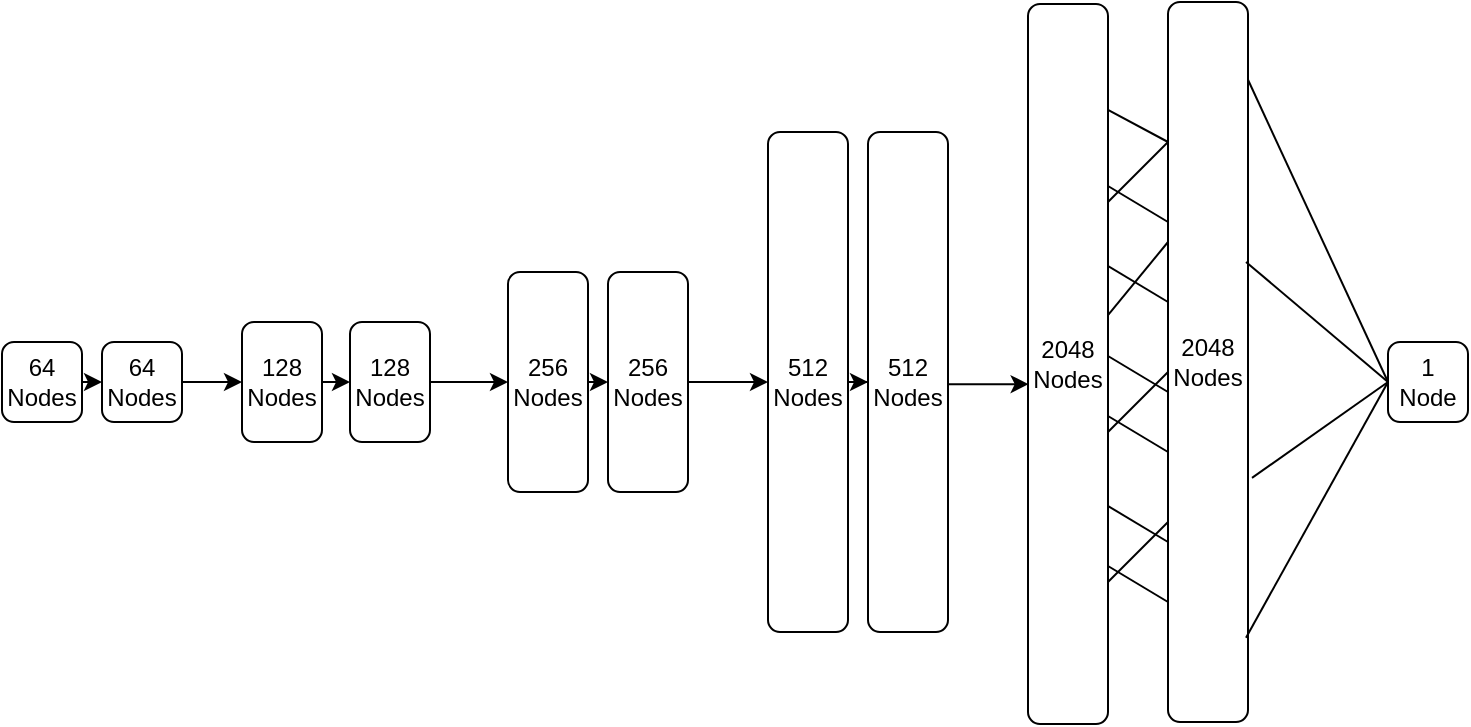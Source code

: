 <mxfile version="10.6.7" type="device"><diagram id="R26R8lnzcOoFzEOd28VG" name="CNN"><mxGraphModel dx="918" dy="533" grid="1" gridSize="10" guides="1" tooltips="1" connect="1" arrows="1" fold="1" page="1" pageScale="1" pageWidth="1400" pageHeight="850" math="0" shadow="0"><root><mxCell id="0spsk4K5GdS0sQXm7RX8-0"/><mxCell id="0spsk4K5GdS0sQXm7RX8-1" parent="0spsk4K5GdS0sQXm7RX8-0"/><mxCell id="tY8rYCEy5iYtu50YBU7p-39" style="edgeStyle=orthogonalEdgeStyle;rounded=0;orthogonalLoop=1;jettySize=auto;html=1;exitX=1;exitY=0.5;exitDx=0;exitDy=0;entryX=0;entryY=0.5;entryDx=0;entryDy=0;" parent="0spsk4K5GdS0sQXm7RX8-1" source="tY8rYCEy5iYtu50YBU7p-0" target="tY8rYCEy5iYtu50YBU7p-29" edge="1"><mxGeometry relative="1" as="geometry"/></mxCell><mxCell id="tY8rYCEy5iYtu50YBU7p-0" value="128 Nodes" style="rounded=1;whiteSpace=wrap;html=1;" parent="0spsk4K5GdS0sQXm7RX8-1" vertex="1"><mxGeometry x="181" y="290" width="40" height="60" as="geometry"/></mxCell><mxCell id="tY8rYCEy5iYtu50YBU7p-41" style="edgeStyle=orthogonalEdgeStyle;rounded=0;orthogonalLoop=1;jettySize=auto;html=1;entryX=0;entryY=0.5;entryDx=0;entryDy=0;" parent="0spsk4K5GdS0sQXm7RX8-1" source="tY8rYCEy5iYtu50YBU7p-2" target="tY8rYCEy5iYtu50YBU7p-4" edge="1"><mxGeometry relative="1" as="geometry"/></mxCell><mxCell id="tY8rYCEy5iYtu50YBU7p-2" value="256 Nodes" style="rounded=1;whiteSpace=wrap;html=1;" parent="0spsk4K5GdS0sQXm7RX8-1" vertex="1"><mxGeometry x="310" y="265" width="40" height="110" as="geometry"/></mxCell><mxCell id="tY8rYCEy5iYtu50YBU7p-49" value="" style="edgeStyle=orthogonalEdgeStyle;rounded=0;orthogonalLoop=1;jettySize=auto;html=1;entryX=0.008;entryY=0.528;entryDx=0;entryDy=0;entryPerimeter=0;" parent="0spsk4K5GdS0sQXm7RX8-1" source="tY8rYCEy5iYtu50YBU7p-4" target="tY8rYCEy5iYtu50YBU7p-5" edge="1"><mxGeometry relative="1" as="geometry"><mxPoint x="510" y="320" as="targetPoint"/></mxGeometry></mxCell><mxCell id="tY8rYCEy5iYtu50YBU7p-4" value="512 Nodes" style="rounded=1;whiteSpace=wrap;html=1;" parent="0spsk4K5GdS0sQXm7RX8-1" vertex="1"><mxGeometry x="390" y="195" width="40" height="250" as="geometry"/></mxCell><mxCell id="tY8rYCEy5iYtu50YBU7p-6" value="2048 Nodes" style="rounded=1;whiteSpace=wrap;html=1;" parent="0spsk4K5GdS0sQXm7RX8-1" vertex="1"><mxGeometry x="590" y="130" width="40" height="360" as="geometry"/></mxCell><mxCell id="tY8rYCEy5iYtu50YBU7p-7" value="1&lt;br&gt;Node&lt;br&gt;" style="rounded=1;whiteSpace=wrap;html=1;" parent="0spsk4K5GdS0sQXm7RX8-1" vertex="1"><mxGeometry x="700" y="300" width="40" height="40" as="geometry"/></mxCell><mxCell id="tY8rYCEy5iYtu50YBU7p-8" value="" style="endArrow=none;html=1;" parent="0spsk4K5GdS0sQXm7RX8-1" edge="1"><mxGeometry width="50" height="50" relative="1" as="geometry"><mxPoint x="540" y="250" as="sourcePoint"/><mxPoint x="590" y="200" as="targetPoint"/></mxGeometry></mxCell><mxCell id="tY8rYCEy5iYtu50YBU7p-9" value="" style="endArrow=none;html=1;" parent="0spsk4K5GdS0sQXm7RX8-1" source="tY8rYCEy5iYtu50YBU7p-5" edge="1"><mxGeometry width="50" height="50" relative="1" as="geometry"><mxPoint x="540" y="300.0" as="sourcePoint"/><mxPoint x="590" y="250" as="targetPoint"/></mxGeometry></mxCell><mxCell id="tY8rYCEy5iYtu50YBU7p-10" value="" style="endArrow=none;html=1;" parent="0spsk4K5GdS0sQXm7RX8-1" edge="1"><mxGeometry width="50" height="50" relative="1" as="geometry"><mxPoint x="540" y="365.0" as="sourcePoint"/><mxPoint x="590" y="315.0" as="targetPoint"/></mxGeometry></mxCell><mxCell id="tY8rYCEy5iYtu50YBU7p-11" value="" style="endArrow=none;html=1;" parent="0spsk4K5GdS0sQXm7RX8-1" edge="1"><mxGeometry width="50" height="50" relative="1" as="geometry"><mxPoint x="540" y="440.0" as="sourcePoint"/><mxPoint x="590" y="390.0" as="targetPoint"/></mxGeometry></mxCell><mxCell id="tY8rYCEy5iYtu50YBU7p-12" value="" style="endArrow=none;html=1;" parent="0spsk4K5GdS0sQXm7RX8-1" edge="1"><mxGeometry width="50" height="50" relative="1" as="geometry"><mxPoint x="540" y="210" as="sourcePoint"/><mxPoint x="590" y="240" as="targetPoint"/></mxGeometry></mxCell><mxCell id="tY8rYCEy5iYtu50YBU7p-13" value="" style="endArrow=none;html=1;" parent="0spsk4K5GdS0sQXm7RX8-1" edge="1"><mxGeometry width="50" height="50" relative="1" as="geometry"><mxPoint x="540" y="250" as="sourcePoint"/><mxPoint x="590" y="280" as="targetPoint"/></mxGeometry></mxCell><mxCell id="tY8rYCEy5iYtu50YBU7p-14" value="" style="endArrow=none;html=1;" parent="0spsk4K5GdS0sQXm7RX8-1" edge="1"><mxGeometry width="50" height="50" relative="1" as="geometry"><mxPoint x="540" y="295.0" as="sourcePoint"/><mxPoint x="590" y="325.0" as="targetPoint"/></mxGeometry></mxCell><mxCell id="tY8rYCEy5iYtu50YBU7p-15" value="" style="endArrow=none;html=1;" parent="0spsk4K5GdS0sQXm7RX8-1" edge="1"><mxGeometry width="50" height="50" relative="1" as="geometry"><mxPoint x="540" y="325.0" as="sourcePoint"/><mxPoint x="590" y="355.0" as="targetPoint"/></mxGeometry></mxCell><mxCell id="tY8rYCEy5iYtu50YBU7p-16" value="" style="endArrow=none;html=1;" parent="0spsk4K5GdS0sQXm7RX8-1" edge="1"><mxGeometry width="50" height="50" relative="1" as="geometry"><mxPoint x="540" y="370.0" as="sourcePoint"/><mxPoint x="590" y="400.0" as="targetPoint"/></mxGeometry></mxCell><mxCell id="tY8rYCEy5iYtu50YBU7p-17" value="" style="endArrow=none;html=1;" parent="0spsk4K5GdS0sQXm7RX8-1" edge="1"><mxGeometry width="50" height="50" relative="1" as="geometry"><mxPoint x="540" y="400.0" as="sourcePoint"/><mxPoint x="590" y="430.0" as="targetPoint"/></mxGeometry></mxCell><mxCell id="tY8rYCEy5iYtu50YBU7p-21" value="" style="endArrow=none;html=1;entryX=0;entryY=0.5;entryDx=0;entryDy=0;exitX=1;exitY=0.108;exitDx=0;exitDy=0;exitPerimeter=0;" parent="0spsk4K5GdS0sQXm7RX8-1" target="tY8rYCEy5iYtu50YBU7p-7" edge="1" source="tY8rYCEy5iYtu50YBU7p-6"><mxGeometry width="50" height="50" relative="1" as="geometry"><mxPoint x="630" y="220" as="sourcePoint"/><mxPoint x="680" y="250" as="targetPoint"/></mxGeometry></mxCell><mxCell id="tY8rYCEy5iYtu50YBU7p-22" value="" style="endArrow=none;html=1;entryX=0;entryY=0.5;entryDx=0;entryDy=0;exitX=0.975;exitY=0.883;exitDx=0;exitDy=0;exitPerimeter=0;" parent="0spsk4K5GdS0sQXm7RX8-1" source="tY8rYCEy5iYtu50YBU7p-6" target="tY8rYCEy5iYtu50YBU7p-7" edge="1"><mxGeometry width="50" height="50" relative="1" as="geometry"><mxPoint x="640" y="370" as="sourcePoint"/><mxPoint x="710" y="470" as="targetPoint"/></mxGeometry></mxCell><mxCell id="tY8rYCEy5iYtu50YBU7p-23" value="" style="endArrow=none;html=1;entryX=0;entryY=0.5;entryDx=0;entryDy=0;exitX=0.975;exitY=0.361;exitDx=0;exitDy=0;exitPerimeter=0;" parent="0spsk4K5GdS0sQXm7RX8-1" source="tY8rYCEy5iYtu50YBU7p-6" target="tY8rYCEy5iYtu50YBU7p-7" edge="1"><mxGeometry width="50" height="50" relative="1" as="geometry"><mxPoint x="640" y="230" as="sourcePoint"/><mxPoint x="710" y="330" as="targetPoint"/></mxGeometry></mxCell><mxCell id="tY8rYCEy5iYtu50YBU7p-24" value="" style="endArrow=none;html=1;exitX=1.05;exitY=0.661;exitDx=0;exitDy=0;exitPerimeter=0;" parent="0spsk4K5GdS0sQXm7RX8-1" source="tY8rYCEy5iYtu50YBU7p-6" edge="1"><mxGeometry width="50" height="50" relative="1" as="geometry"><mxPoint x="640" y="273" as="sourcePoint"/><mxPoint x="700" y="320.0" as="targetPoint"/></mxGeometry></mxCell><mxCell id="tY8rYCEy5iYtu50YBU7p-38" style="edgeStyle=orthogonalEdgeStyle;rounded=0;orthogonalLoop=1;jettySize=auto;html=1;exitX=1;exitY=0.5;exitDx=0;exitDy=0;entryX=0;entryY=0.5;entryDx=0;entryDy=0;" parent="0spsk4K5GdS0sQXm7RX8-1" source="tY8rYCEy5iYtu50YBU7p-26" target="tY8rYCEy5iYtu50YBU7p-0" edge="1"><mxGeometry relative="1" as="geometry"/></mxCell><mxCell id="tY8rYCEy5iYtu50YBU7p-26" value="128 Nodes" style="rounded=1;whiteSpace=wrap;html=1;" parent="0spsk4K5GdS0sQXm7RX8-1" vertex="1"><mxGeometry x="127" y="290" width="40" height="60" as="geometry"/></mxCell><mxCell id="tY8rYCEy5iYtu50YBU7p-40" style="edgeStyle=orthogonalEdgeStyle;rounded=0;orthogonalLoop=1;jettySize=auto;html=1;exitX=1;exitY=0.5;exitDx=0;exitDy=0;entryX=0;entryY=0.5;entryDx=0;entryDy=0;" parent="0spsk4K5GdS0sQXm7RX8-1" source="tY8rYCEy5iYtu50YBU7p-29" target="tY8rYCEy5iYtu50YBU7p-2" edge="1"><mxGeometry relative="1" as="geometry"/></mxCell><mxCell id="tY8rYCEy5iYtu50YBU7p-29" value="256 Nodes" style="rounded=1;whiteSpace=wrap;html=1;" parent="0spsk4K5GdS0sQXm7RX8-1" vertex="1"><mxGeometry x="260" y="265" width="40" height="110" as="geometry"/></mxCell><mxCell id="tY8rYCEy5iYtu50YBU7p-31" value="512 Nodes" style="rounded=1;whiteSpace=wrap;html=1;" parent="0spsk4K5GdS0sQXm7RX8-1" vertex="1"><mxGeometry x="440" y="195" width="40" height="250" as="geometry"/></mxCell><mxCell id="tY8rYCEy5iYtu50YBU7p-5" value="2048 Nodes" style="rounded=1;whiteSpace=wrap;html=1;" parent="0spsk4K5GdS0sQXm7RX8-1" vertex="1"><mxGeometry x="520" y="131" width="40" height="360" as="geometry"/></mxCell><mxCell id="tY8rYCEy5iYtu50YBU7p-37" style="edgeStyle=orthogonalEdgeStyle;rounded=0;orthogonalLoop=1;jettySize=auto;html=1;exitX=1;exitY=0.5;exitDx=0;exitDy=0;entryX=0;entryY=0.5;entryDx=0;entryDy=0;" parent="0spsk4K5GdS0sQXm7RX8-1" source="tY8rYCEy5iYtu50YBU7p-34" target="tY8rYCEy5iYtu50YBU7p-26" edge="1"><mxGeometry relative="1" as="geometry"/></mxCell><mxCell id="tY8rYCEy5iYtu50YBU7p-34" value="64 Nodes" style="rounded=1;whiteSpace=wrap;html=1;" parent="0spsk4K5GdS0sQXm7RX8-1" vertex="1"><mxGeometry x="57" y="300" width="40" height="40" as="geometry"/></mxCell><mxCell id="tY8rYCEy5iYtu50YBU7p-36" style="edgeStyle=orthogonalEdgeStyle;rounded=0;orthogonalLoop=1;jettySize=auto;html=1;exitX=1;exitY=0.5;exitDx=0;exitDy=0;entryX=0;entryY=0.5;entryDx=0;entryDy=0;" parent="0spsk4K5GdS0sQXm7RX8-1" source="tY8rYCEy5iYtu50YBU7p-35" target="tY8rYCEy5iYtu50YBU7p-34" edge="1"><mxGeometry relative="1" as="geometry"/></mxCell><mxCell id="tY8rYCEy5iYtu50YBU7p-35" value="64 Nodes" style="rounded=1;whiteSpace=wrap;html=1;" parent="0spsk4K5GdS0sQXm7RX8-1" vertex="1"><mxGeometry x="7" y="300" width="40" height="40" as="geometry"/></mxCell><mxCell id="tY8rYCEy5iYtu50YBU7p-47" style="edgeStyle=orthogonalEdgeStyle;rounded=0;orthogonalLoop=1;jettySize=auto;html=1;entryX=0;entryY=0.5;entryDx=0;entryDy=0;" parent="0spsk4K5GdS0sQXm7RX8-1" edge="1"><mxGeometry relative="1" as="geometry"><mxPoint x="430" y="320" as="sourcePoint"/><mxPoint x="440" y="319.5" as="targetPoint"/></mxGeometry></mxCell><mxCell id="MnP4NR4JrU1eoyEQ97vm-0" value="" style="endArrow=none;html=1;exitX=1;exitY=0.147;exitDx=0;exitDy=0;exitPerimeter=0;" edge="1" parent="0spsk4K5GdS0sQXm7RX8-1" source="tY8rYCEy5iYtu50YBU7p-5"><mxGeometry width="50" height="50" relative="1" as="geometry"><mxPoint x="550" y="180" as="sourcePoint"/><mxPoint x="590" y="200" as="targetPoint"/></mxGeometry></mxCell></root></mxGraphModel></diagram><diagram id="zT1LQq9H3_rGxiVpkQcj" name="WorkFlow"><mxGraphModel dx="918" dy="533" grid="1" gridSize="10" guides="1" tooltips="1" connect="1" arrows="1" fold="1" page="1" pageScale="1" pageWidth="850" pageHeight="1100" math="0" shadow="0"><root><mxCell id="gpeMZ_rf75q52cRoDgBB-0"/><mxCell id="gpeMZ_rf75q52cRoDgBB-1" parent="gpeMZ_rf75q52cRoDgBB-0"/><mxCell id="crYbm8lJj5sStxlWvTK4-3" style="edgeStyle=orthogonalEdgeStyle;rounded=0;orthogonalLoop=1;jettySize=auto;html=1;exitX=1;exitY=0.5;exitDx=0;exitDy=0;entryX=0;entryY=0.5;entryDx=0;entryDy=0;" edge="1" parent="gpeMZ_rf75q52cRoDgBB-1" source="gpeMZ_rf75q52cRoDgBB-2" target="gpeMZ_rf75q52cRoDgBB-3"><mxGeometry relative="1" as="geometry"/></mxCell><mxCell id="gpeMZ_rf75q52cRoDgBB-2" value="Load MRI Scans" style="rounded=1;whiteSpace=wrap;html=1;" vertex="1" parent="gpeMZ_rf75q52cRoDgBB-1"><mxGeometry x="150" y="150" width="120" height="60" as="geometry"/></mxCell><mxCell id="crYbm8lJj5sStxlWvTK4-4" style="edgeStyle=orthogonalEdgeStyle;rounded=0;orthogonalLoop=1;jettySize=auto;html=1;exitX=1;exitY=0.5;exitDx=0;exitDy=0;entryX=0;entryY=0.5;entryDx=0;entryDy=0;" edge="1" parent="gpeMZ_rf75q52cRoDgBB-1" source="gpeMZ_rf75q52cRoDgBB-3" target="crYbm8lJj5sStxlWvTK4-0"><mxGeometry relative="1" as="geometry"/></mxCell><mxCell id="gpeMZ_rf75q52cRoDgBB-3" value="Apply Detection Model" style="rounded=1;whiteSpace=wrap;html=1;" vertex="1" parent="gpeMZ_rf75q52cRoDgBB-1"><mxGeometry x="310" y="150" width="120" height="60" as="geometry"/></mxCell><mxCell id="crYbm8lJj5sStxlWvTK4-5" style="rounded=0;orthogonalLoop=1;jettySize=auto;html=1;exitX=0.5;exitY=1;exitDx=0;exitDy=0;entryX=0.5;entryY=0;entryDx=0;entryDy=0;" edge="1" parent="gpeMZ_rf75q52cRoDgBB-1" source="crYbm8lJj5sStxlWvTK4-0" target="crYbm8lJj5sStxlWvTK4-1"><mxGeometry relative="1" as="geometry"/></mxCell><mxCell id="crYbm8lJj5sStxlWvTK4-0" value="Verify" style="rounded=1;whiteSpace=wrap;html=1;" vertex="1" parent="gpeMZ_rf75q52cRoDgBB-1"><mxGeometry x="460" y="150" width="120" height="60" as="geometry"/></mxCell><mxCell id="crYbm8lJj5sStxlWvTK4-6" style="edgeStyle=none;rounded=0;orthogonalLoop=1;jettySize=auto;html=1;exitX=0;exitY=0.5;exitDx=0;exitDy=0;entryX=1;entryY=0.5;entryDx=0;entryDy=0;" edge="1" parent="gpeMZ_rf75q52cRoDgBB-1" source="crYbm8lJj5sStxlWvTK4-1" target="crYbm8lJj5sStxlWvTK4-2"><mxGeometry relative="1" as="geometry"/></mxCell><mxCell id="crYbm8lJj5sStxlWvTK4-1" value="Remove Bad Volumes" style="rounded=1;whiteSpace=wrap;html=1;" vertex="1" parent="gpeMZ_rf75q52cRoDgBB-1"><mxGeometry x="400" y="260" width="120" height="60" as="geometry"/></mxCell><mxCell id="crYbm8lJj5sStxlWvTK4-2" value="Save Scans" style="rounded=1;whiteSpace=wrap;html=1;" vertex="1" parent="gpeMZ_rf75q52cRoDgBB-1"><mxGeometry x="230" y="260" width="120" height="60" as="geometry"/></mxCell></root></mxGraphModel></diagram></mxfile>